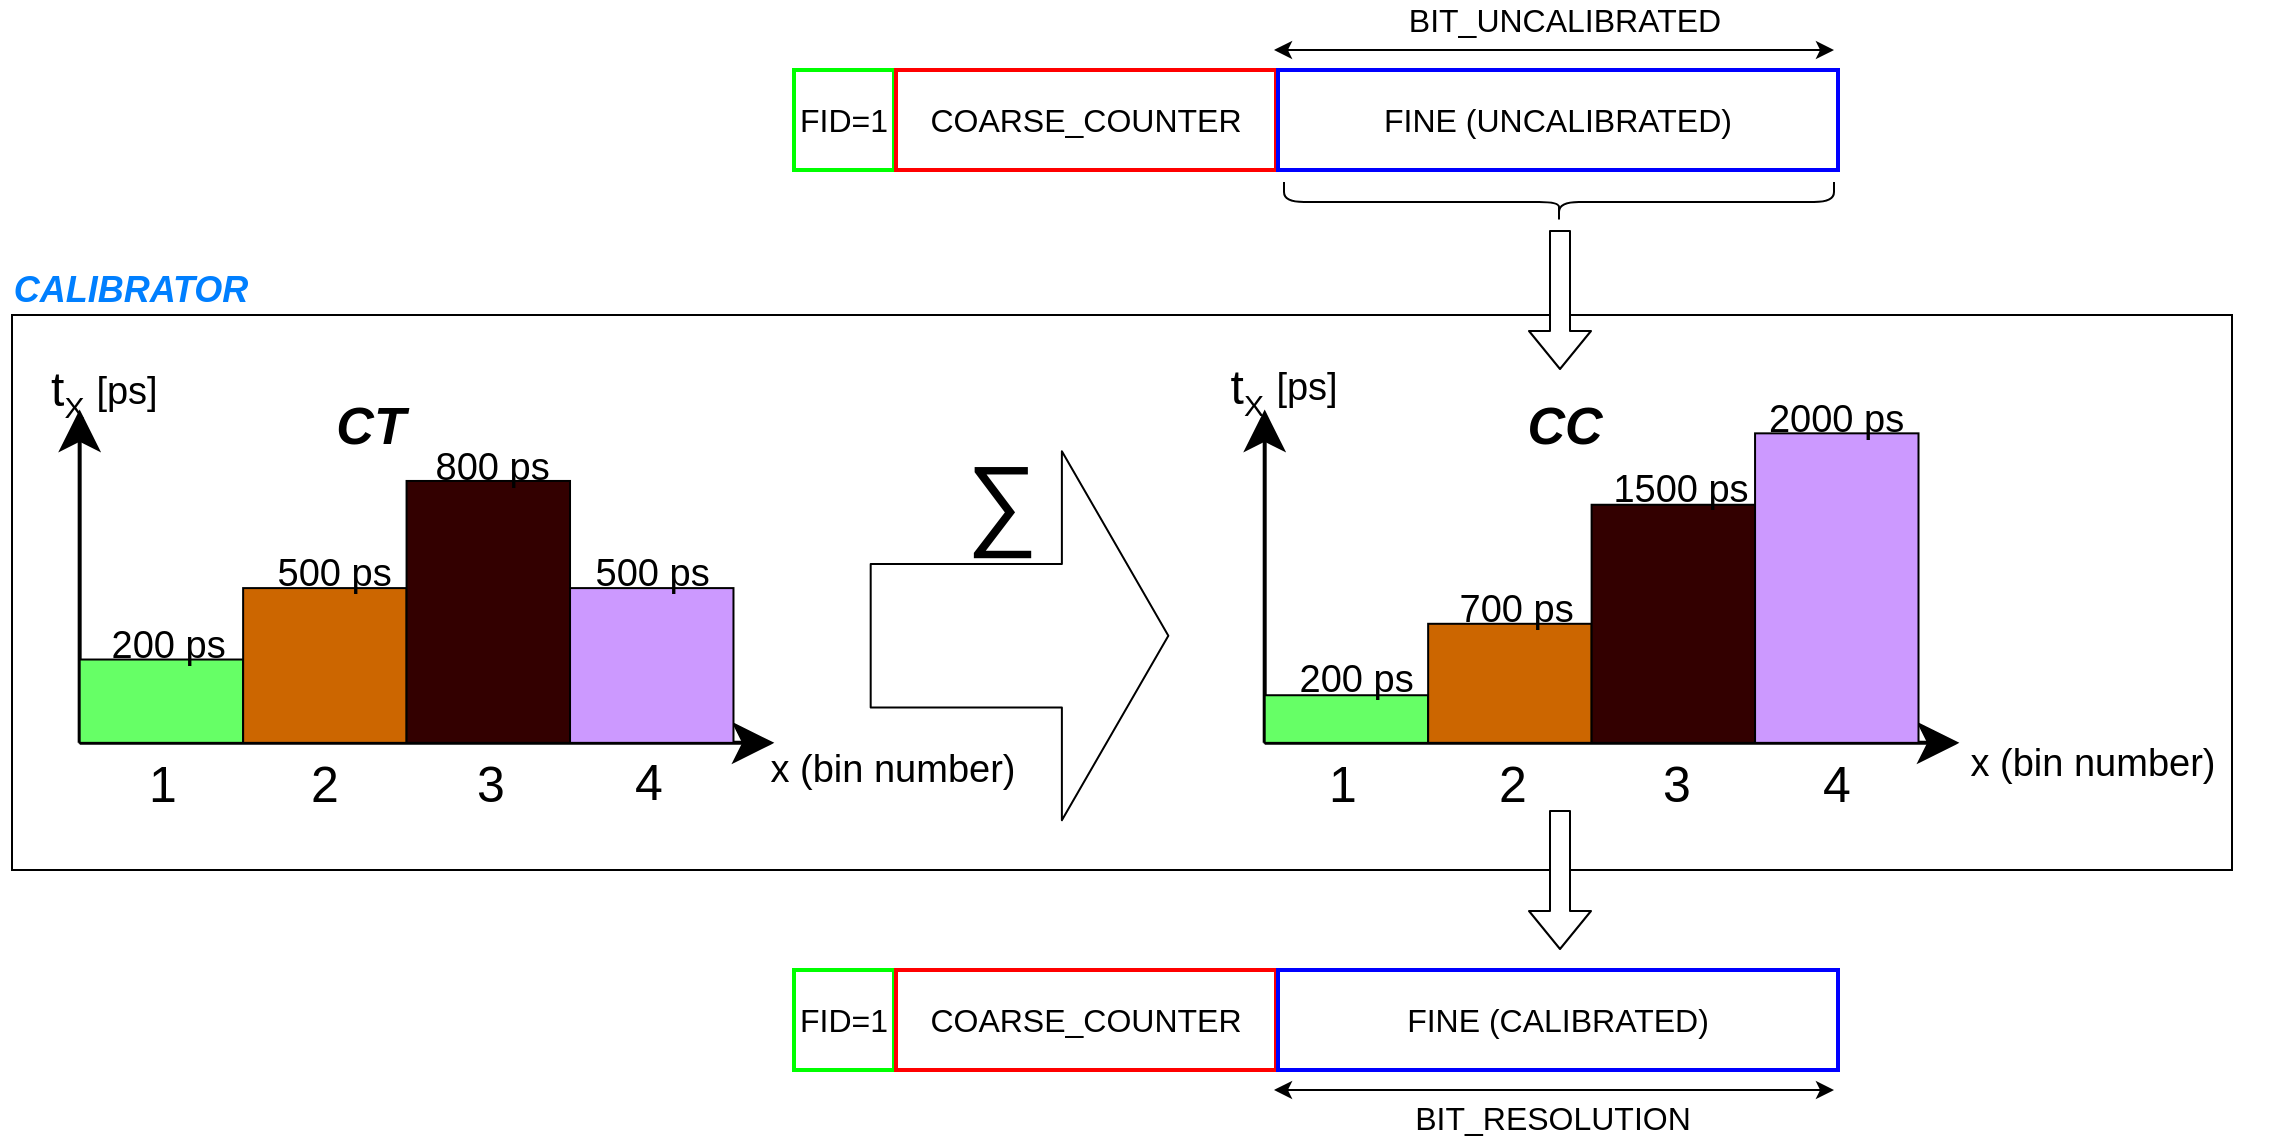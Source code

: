 <mxfile>
    <diagram id="zMx7qkubX_OFTf8XzTlB" name="Page-1">
        <mxGraphModel dx="2316" dy="758" grid="1" gridSize="10" guides="1" tooltips="1" connect="1" arrows="1" fold="1" page="1" pageScale="1" pageWidth="850" pageHeight="1100" math="0" shadow="0">
            <root>
                <mxCell id="0"/>
                <mxCell id="1" parent="0"/>
                <mxCell id="95" value="" style="rounded=1;whiteSpace=wrap;html=1;strokeColor=default;fillColor=none;arcSize=0;" parent="1" vertex="1">
                    <mxGeometry x="-290" y="472.5" width="1110" height="277.5" as="geometry"/>
                </mxCell>
                <mxCell id="96" value="&lt;font style=&quot;font-size: 18px&quot; color=&quot;#007fff&quot;&gt;&lt;b&gt;&lt;i&gt;CALIBRATOR&lt;/i&gt;&lt;/b&gt;&lt;/font&gt;" style="text;html=1;resizable=0;autosize=1;align=center;verticalAlign=middle;points=[];fillColor=none;strokeColor=none;rounded=0;" parent="1" vertex="1">
                    <mxGeometry x="-296" y="450" width="130" height="20" as="geometry"/>
                </mxCell>
                <mxCell id="97" value="&lt;font style=&quot;font-size: 16px&quot; color=&quot;#000000&quot;&gt;FID=1&lt;/font&gt;" style="whiteSpace=wrap;html=1;aspect=fixed;fontSize=18;fontColor=#ffffff;strokeColor=#00FF00;fillColor=none;strokeWidth=2;" parent="1" vertex="1">
                    <mxGeometry x="101" y="350" width="50" height="50" as="geometry"/>
                </mxCell>
                <mxCell id="98" value="&lt;font style=&quot;font-size: 16px&quot; color=&quot;#000000&quot;&gt;COARSE_COUNTER&lt;/font&gt;" style="rounded=0;whiteSpace=wrap;html=1;fontSize=18;fontColor=#007FFF;strokeColor=#FF0000;fillColor=none;strokeWidth=2;" parent="1" vertex="1">
                    <mxGeometry x="152" y="350" width="190" height="50" as="geometry"/>
                </mxCell>
                <mxCell id="99" value="&lt;font style=&quot;font-size: 16px&quot; color=&quot;#000000&quot;&gt;FINE (UNCALIBRATED)&lt;/font&gt;" style="rounded=0;whiteSpace=wrap;html=1;fontSize=18;fontColor=#007FFF;strokeColor=#0000FF;fillColor=none;strokeWidth=2;" parent="1" vertex="1">
                    <mxGeometry x="343" y="350" width="280" height="50" as="geometry"/>
                </mxCell>
                <mxCell id="100" value="" style="endArrow=classic;startArrow=classic;html=1;fontSize=16;fontColor=#000000;" parent="1" edge="1">
                    <mxGeometry width="50" height="50" relative="1" as="geometry">
                        <mxPoint x="341" y="340" as="sourcePoint"/>
                        <mxPoint x="621" y="340" as="targetPoint"/>
                    </mxGeometry>
                </mxCell>
                <mxCell id="101" value="BIT_UNCALIBRATED" style="text;html=1;resizable=0;autosize=1;align=center;verticalAlign=middle;points=[];fillColor=none;strokeColor=none;rounded=0;fontSize=16;fontColor=#000000;" parent="1" vertex="1">
                    <mxGeometry x="401" y="315" width="170" height="20" as="geometry"/>
                </mxCell>
                <mxCell id="102" value="&lt;font style=&quot;font-size: 16px&quot; color=&quot;#000000&quot;&gt;FID=1&lt;/font&gt;" style="whiteSpace=wrap;html=1;aspect=fixed;fontSize=18;fontColor=#ffffff;strokeColor=#00FF00;fillColor=none;strokeWidth=2;" parent="1" vertex="1">
                    <mxGeometry x="101" y="800" width="50" height="50" as="geometry"/>
                </mxCell>
                <mxCell id="103" value="&lt;font style=&quot;font-size: 16px&quot; color=&quot;#000000&quot;&gt;COARSE_COUNTER&lt;/font&gt;" style="rounded=0;whiteSpace=wrap;html=1;fontSize=18;fontColor=#007FFF;strokeColor=#FF0000;fillColor=none;strokeWidth=2;" parent="1" vertex="1">
                    <mxGeometry x="152" y="800" width="190" height="50" as="geometry"/>
                </mxCell>
                <mxCell id="104" value="&lt;font style=&quot;font-size: 16px&quot; color=&quot;#000000&quot;&gt;FINE (CALIBRATED)&lt;/font&gt;" style="rounded=0;whiteSpace=wrap;html=1;fontSize=18;fontColor=#007FFF;strokeColor=#0000FF;fillColor=none;strokeWidth=2;" parent="1" vertex="1">
                    <mxGeometry x="343" y="800" width="280" height="50" as="geometry"/>
                </mxCell>
                <mxCell id="105" value="" style="endArrow=classic;startArrow=classic;html=1;fontSize=16;fontColor=#000000;" parent="1" edge="1">
                    <mxGeometry width="50" height="50" relative="1" as="geometry">
                        <mxPoint x="341" y="860.0" as="sourcePoint"/>
                        <mxPoint x="621" y="860.0" as="targetPoint"/>
                    </mxGeometry>
                </mxCell>
                <mxCell id="106" value="BIT_RESOLUTION" style="text;html=1;resizable=0;autosize=1;align=center;verticalAlign=middle;points=[];fillColor=none;strokeColor=none;rounded=0;fontSize=16;fontColor=#000000;" parent="1" vertex="1">
                    <mxGeometry x="405" y="864" width="150" height="20" as="geometry"/>
                </mxCell>
                <mxCell id="107" value="" style="shape=curlyBracket;whiteSpace=wrap;html=1;rounded=1;flipH=1;fontSize=16;fontColor=#000000;strokeColor=#000000;fillColor=none;rotation=90;" parent="1" vertex="1">
                    <mxGeometry x="473.5" y="278.5" width="20" height="275" as="geometry"/>
                </mxCell>
                <mxCell id="108" value="" style="shape=flexArrow;endArrow=classic;html=1;fontSize=16;fontColor=#000000;fillColor=default;" parent="1" edge="1">
                    <mxGeometry width="50" height="50" relative="1" as="geometry">
                        <mxPoint x="484" y="430" as="sourcePoint"/>
                        <mxPoint x="484" y="500" as="targetPoint"/>
                    </mxGeometry>
                </mxCell>
                <mxCell id="109" value="" style="shape=flexArrow;endArrow=classic;html=1;fontSize=16;fontColor=#000000;fillColor=default;" parent="1" edge="1">
                    <mxGeometry width="50" height="50" relative="1" as="geometry">
                        <mxPoint x="484" y="720" as="sourcePoint"/>
                        <mxPoint x="484" y="790" as="targetPoint"/>
                    </mxGeometry>
                </mxCell>
                <mxCell id="151" value="" style="group" vertex="1" connectable="0" parent="1">
                    <mxGeometry x="-280" y="490" width="1130" height="250" as="geometry"/>
                </mxCell>
                <mxCell id="148" value="" style="group" vertex="1" connectable="0" parent="151">
                    <mxGeometry width="1130" height="250" as="geometry"/>
                </mxCell>
                <mxCell id="110" value="" style="endArrow=classic;html=1;fontSize=25;endFill=1;endSize=15;strokeWidth=2;" edge="1" parent="148">
                    <mxGeometry width="50" height="50" relative="1" as="geometry">
                        <mxPoint x="23.837" y="196.429" as="sourcePoint"/>
                        <mxPoint x="23.837" y="29.762" as="targetPoint"/>
                    </mxGeometry>
                </mxCell>
                <mxCell id="111" value="" style="endArrow=classic;html=1;fontSize=25;endFill=1;endSize=15;strokeWidth=2;" edge="1" parent="148">
                    <mxGeometry width="50" height="50" relative="1" as="geometry">
                        <mxPoint x="23.837" y="196.429" as="sourcePoint"/>
                        <mxPoint x="371.172" y="196.429" as="targetPoint"/>
                    </mxGeometry>
                </mxCell>
                <mxCell id="112" value="&lt;font style=&quot;font-size: 19px&quot; color=&quot;#000000&quot;&gt;x (bin number)&lt;/font&gt;" style="text;html=1;resizable=0;autosize=1;align=center;verticalAlign=middle;points=[];fillColor=none;strokeColor=none;rounded=0;fontSize=25;rotation=0;" vertex="1" parent="148">
                    <mxGeometry x="359.814" y="186.071" width="140" height="40" as="geometry"/>
                </mxCell>
                <mxCell id="113" value="" style="rounded=0;whiteSpace=wrap;html=1;fontSize=30;direction=south;fillColor=#66FF66;" vertex="1" parent="148">
                    <mxGeometry x="23.837" y="154.762" width="81.726" height="41.667" as="geometry"/>
                </mxCell>
                <mxCell id="114" value="" style="rounded=0;whiteSpace=wrap;html=1;fontSize=30;direction=south;fillColor=#CC6600;" vertex="1" parent="148">
                    <mxGeometry x="105.563" y="119.048" width="81.726" height="77.381" as="geometry"/>
                </mxCell>
                <mxCell id="115" value="" style="rounded=0;whiteSpace=wrap;html=1;fontSize=30;direction=south;fillColor=#330000;" vertex="1" parent="148">
                    <mxGeometry x="187.288" y="65.476" width="81.726" height="130.952" as="geometry"/>
                </mxCell>
                <mxCell id="116" value="" style="rounded=0;whiteSpace=wrap;html=1;fontSize=30;direction=south;fillColor=#CC99FF;" vertex="1" parent="148">
                    <mxGeometry x="269.014" y="119.048" width="81.726" height="77.381" as="geometry"/>
                </mxCell>
                <mxCell id="117" value="&lt;font style=&quot;font-size: 25px&quot; color=&quot;#000000&quot;&gt;1&lt;/font&gt;" style="text;html=1;resizable=0;autosize=1;align=center;verticalAlign=middle;points=[];fillColor=none;strokeColor=none;rounded=0;fontSize=25;rotation=0;" vertex="1" parent="148">
                    <mxGeometry x="49.752" y="195.833" width="30" height="40" as="geometry"/>
                </mxCell>
                <mxCell id="118" value="&lt;font style=&quot;font-size: 25px&quot; color=&quot;#000000&quot;&gt;2&lt;/font&gt;" style="text;html=1;resizable=0;autosize=1;align=center;verticalAlign=middle;points=[];fillColor=none;strokeColor=none;rounded=0;fontSize=25;rotation=0;" vertex="1" parent="148">
                    <mxGeometry x="131.477" y="195.833" width="30" height="40" as="geometry"/>
                </mxCell>
                <mxCell id="119" value="&lt;font style=&quot;font-size: 25px&quot; color=&quot;#000000&quot;&gt;3&lt;/font&gt;" style="text;html=1;resizable=0;autosize=1;align=center;verticalAlign=middle;points=[];fillColor=none;strokeColor=none;rounded=0;fontSize=25;rotation=0;" vertex="1" parent="148">
                    <mxGeometry x="214.15" y="195.833" width="30" height="40" as="geometry"/>
                </mxCell>
                <mxCell id="120" value="&lt;font style=&quot;font-size: 25px&quot; color=&quot;#000000&quot;&gt;4&lt;/font&gt;" style="text;html=1;resizable=0;autosize=1;align=center;verticalAlign=middle;points=[];fillColor=none;strokeColor=none;rounded=0;fontSize=25;rotation=0;" vertex="1" parent="148">
                    <mxGeometry x="293.036" y="195" width="30" height="40" as="geometry"/>
                </mxCell>
                <mxCell id="121" value="&lt;font color=&quot;#000000&quot;&gt;&lt;font style=&quot;font-size: 24px&quot;&gt;t&lt;/font&gt;&lt;sub&gt;&lt;font style=&quot;font-size: 15px&quot;&gt;X&lt;/font&gt;&lt;font style=&quot;font-size: 19px&quot;&gt;&amp;nbsp;&lt;/font&gt;&lt;/sub&gt;&lt;/font&gt;" style="text;html=1;resizable=0;autosize=1;align=center;verticalAlign=middle;points=[];fillColor=none;strokeColor=none;rounded=0;fontSize=25;rotation=0;" vertex="1" parent="148">
                    <mxGeometry y="-4.167" width="40" height="50" as="geometry"/>
                </mxCell>
                <mxCell id="122" value="&lt;font style=&quot;font-size: 19px&quot; color=&quot;#000000&quot;&gt;[ps]&lt;/font&gt;" style="text;html=1;resizable=0;autosize=1;align=center;verticalAlign=middle;points=[];fillColor=none;strokeColor=none;rounded=0;fontSize=25;rotation=0;" vertex="1" parent="148">
                    <mxGeometry x="21.759" y="-3.095" width="50" height="40" as="geometry"/>
                </mxCell>
                <mxCell id="124" value="&lt;font color=&quot;#000000&quot; style=&quot;font-size: 19px&quot;&gt;&lt;font style=&quot;font-size: 19px&quot;&gt;200 ps&lt;/font&gt;&lt;sub&gt;&amp;nbsp;&lt;/sub&gt;&lt;/font&gt;" style="text;html=1;resizable=0;autosize=1;align=center;verticalAlign=middle;points=[];fillColor=none;strokeColor=none;rounded=0;fontSize=25;rotation=0;" vertex="1" parent="148">
                    <mxGeometry x="30.417" y="126.488" width="80" height="40" as="geometry"/>
                </mxCell>
                <mxCell id="125" value="&lt;font color=&quot;#000000&quot; style=&quot;font-size: 19px&quot;&gt;&lt;font style=&quot;font-size: 19px&quot;&gt;500 ps&lt;/font&gt;&lt;sub&gt;&amp;nbsp;&lt;/sub&gt;&lt;/font&gt;" style="text;html=1;resizable=0;autosize=1;align=center;verticalAlign=middle;points=[];fillColor=none;strokeColor=none;rounded=0;fontSize=25;rotation=0;" vertex="1" parent="148">
                    <mxGeometry x="112.939" y="89.702" width="80" height="40" as="geometry"/>
                </mxCell>
                <mxCell id="126" value="&lt;font color=&quot;#000000&quot; style=&quot;font-size: 19px&quot;&gt;&lt;font style=&quot;font-size: 19px&quot;&gt;500 ps&lt;/font&gt;&lt;sub&gt;&amp;nbsp;&lt;/sub&gt;&lt;/font&gt;" style="text;html=1;resizable=0;autosize=1;align=center;verticalAlign=middle;points=[];fillColor=none;strokeColor=none;rounded=0;fontSize=25;rotation=0;" vertex="1" parent="148">
                    <mxGeometry x="271.808" y="89.702" width="80" height="40" as="geometry"/>
                </mxCell>
                <mxCell id="127" value="&lt;font color=&quot;#000000&quot; style=&quot;font-size: 19px&quot;&gt;&lt;font style=&quot;font-size: 19px&quot;&gt;800 ps&lt;/font&gt;&lt;sub&gt;&amp;nbsp;&lt;/sub&gt;&lt;/font&gt;" style="text;html=1;resizable=0;autosize=1;align=center;verticalAlign=middle;points=[];fillColor=none;strokeColor=none;rounded=0;fontSize=25;rotation=0;" vertex="1" parent="148">
                    <mxGeometry x="191.975" y="36.964" width="80" height="40" as="geometry"/>
                </mxCell>
                <mxCell id="128" value="" style="shape=flexArrow;endArrow=classic;html=1;endWidth=111.765;endSize=17.412;width=71.765;" edge="1" parent="148">
                    <mxGeometry width="50" height="50" relative="1" as="geometry">
                        <mxPoint x="418.845" y="142.857" as="sourcePoint"/>
                        <mxPoint x="568.676" y="142.857" as="targetPoint"/>
                    </mxGeometry>
                </mxCell>
                <mxCell id="129" value="" style="endArrow=classic;html=1;fontSize=25;endFill=1;endSize=15;strokeWidth=2;" edge="1" parent="148">
                    <mxGeometry width="50" height="50" relative="1" as="geometry">
                        <mxPoint x="616.349" y="196.429" as="sourcePoint"/>
                        <mxPoint x="616.349" y="29.762" as="targetPoint"/>
                    </mxGeometry>
                </mxCell>
                <mxCell id="130" value="" style="endArrow=classic;html=1;fontSize=25;endFill=1;endSize=15;strokeWidth=2;" edge="1" parent="148">
                    <mxGeometry width="50" height="50" relative="1" as="geometry">
                        <mxPoint x="616.349" y="196.429" as="sourcePoint"/>
                        <mxPoint x="963.684" y="196.429" as="targetPoint"/>
                    </mxGeometry>
                </mxCell>
                <mxCell id="131" value="" style="rounded=0;whiteSpace=wrap;html=1;fontSize=30;direction=south;fillColor=#66FF66;" vertex="1" parent="148">
                    <mxGeometry x="616.349" y="172.619" width="81.726" height="23.81" as="geometry"/>
                </mxCell>
                <mxCell id="132" value="" style="rounded=0;whiteSpace=wrap;html=1;fontSize=30;direction=south;fillColor=#CC6600;" vertex="1" parent="148">
                    <mxGeometry x="698.075" y="136.905" width="81.726" height="59.524" as="geometry"/>
                </mxCell>
                <mxCell id="133" value="" style="rounded=0;whiteSpace=wrap;html=1;fontSize=30;direction=south;fillColor=#330000;" vertex="1" parent="148">
                    <mxGeometry x="779.801" y="77.381" width="81.726" height="119.048" as="geometry"/>
                </mxCell>
                <mxCell id="134" value="" style="rounded=0;whiteSpace=wrap;html=1;fontSize=30;direction=south;fillColor=#CC99FF;" vertex="1" parent="148">
                    <mxGeometry x="861.527" y="41.667" width="81.726" height="154.762" as="geometry"/>
                </mxCell>
                <mxCell id="135" value="&lt;font style=&quot;font-size: 25px&quot; color=&quot;#000000&quot;&gt;1&lt;/font&gt;" style="text;html=1;resizable=0;autosize=1;align=center;verticalAlign=middle;points=[];fillColor=none;strokeColor=none;rounded=0;fontSize=25;rotation=0;" vertex="1" parent="148">
                    <mxGeometry x="640.371" y="195.833" width="30" height="40" as="geometry"/>
                </mxCell>
                <mxCell id="136" value="&lt;font style=&quot;font-size: 25px&quot; color=&quot;#000000&quot;&gt;2&lt;/font&gt;" style="text;html=1;resizable=0;autosize=1;align=center;verticalAlign=middle;points=[];fillColor=none;strokeColor=none;rounded=0;fontSize=25;rotation=0;" vertex="1" parent="148">
                    <mxGeometry x="724.937" y="195.833" width="30" height="40" as="geometry"/>
                </mxCell>
                <mxCell id="137" value="&lt;font style=&quot;font-size: 25px&quot; color=&quot;#000000&quot;&gt;3&lt;/font&gt;" style="text;html=1;resizable=0;autosize=1;align=center;verticalAlign=middle;points=[];fillColor=none;strokeColor=none;rounded=0;fontSize=25;rotation=0;" vertex="1" parent="148">
                    <mxGeometry x="806.662" y="195.833" width="30" height="40" as="geometry"/>
                </mxCell>
                <mxCell id="138" value="&lt;font style=&quot;font-size: 25px&quot; color=&quot;#000000&quot;&gt;4&lt;/font&gt;" style="text;html=1;resizable=0;autosize=1;align=center;verticalAlign=middle;points=[];fillColor=none;strokeColor=none;rounded=0;fontSize=25;rotation=0;" vertex="1" parent="148">
                    <mxGeometry x="887.442" y="195.833" width="30" height="40" as="geometry"/>
                </mxCell>
                <mxCell id="139" value="&lt;font color=&quot;#000000&quot;&gt;&lt;font style=&quot;font-size: 24px&quot;&gt;t&lt;/font&gt;&lt;sub&gt;&lt;font style=&quot;font-size: 15px&quot;&gt;X&lt;/font&gt;&lt;font style=&quot;font-size: 28px&quot;&gt;&amp;nbsp;&lt;/font&gt;&lt;/sub&gt;&lt;/font&gt;" style="text;html=1;resizable=0;autosize=1;align=center;verticalAlign=middle;points=[];fillColor=none;strokeColor=none;rounded=0;fontSize=25;rotation=0;" vertex="1" parent="148">
                    <mxGeometry x="590.62" y="-4.167" width="40" height="50" as="geometry"/>
                </mxCell>
                <mxCell id="140" value="&lt;font style=&quot;font-size: 19px&quot; color=&quot;#000000&quot;&gt;[ps]&lt;/font&gt;" style="text;html=1;resizable=0;autosize=1;align=center;verticalAlign=middle;points=[];fillColor=none;strokeColor=none;rounded=0;fontSize=25;rotation=0;" vertex="1" parent="148">
                    <mxGeometry x="612.378" y="-4.762" width="50" height="40" as="geometry"/>
                </mxCell>
                <mxCell id="142" value="&lt;font color=&quot;#000000&quot; style=&quot;font-size: 19px&quot;&gt;&lt;font style=&quot;font-size: 19px&quot;&gt;200 ps&lt;/font&gt;&lt;sub&gt;&amp;nbsp;&lt;/sub&gt;&lt;/font&gt;" style="text;html=1;resizable=0;autosize=1;align=center;verticalAlign=middle;points=[];fillColor=none;strokeColor=none;rounded=0;fontSize=25;rotation=0;" vertex="1" parent="148">
                    <mxGeometry x="623.876" y="142.679" width="80" height="40" as="geometry"/>
                </mxCell>
                <mxCell id="143" value="&lt;font color=&quot;#000000&quot; style=&quot;font-size: 19px&quot;&gt;&lt;font style=&quot;font-size: 19px&quot;&gt;700 ps&lt;/font&gt;&lt;sub&gt;&amp;nbsp;&lt;/sub&gt;&lt;/font&gt;" style="text;html=1;resizable=0;autosize=1;align=center;verticalAlign=middle;points=[];fillColor=none;strokeColor=none;rounded=0;fontSize=25;rotation=0;" vertex="1" parent="148">
                    <mxGeometry x="703.559" y="107.56" width="80" height="40" as="geometry"/>
                </mxCell>
                <mxCell id="144" value="&lt;font color=&quot;#000000&quot; style=&quot;font-size: 19px&quot;&gt;&lt;font style=&quot;font-size: 19px&quot;&gt;2000 ps&lt;/font&gt;&lt;sub&gt;&amp;nbsp;&lt;/sub&gt;&lt;/font&gt;" style="text;html=1;resizable=0;autosize=1;align=center;verticalAlign=middle;points=[];fillColor=none;strokeColor=none;rounded=0;fontSize=25;rotation=0;" vertex="1" parent="148">
                    <mxGeometry x="859.023" y="13.155" width="90" height="40" as="geometry"/>
                </mxCell>
                <mxCell id="145" value="&lt;font color=&quot;#000000&quot; style=&quot;font-size: 19px&quot;&gt;1500 ps&lt;/font&gt;" style="text;html=1;resizable=0;autosize=1;align=center;verticalAlign=middle;points=[];fillColor=none;strokeColor=none;rounded=0;fontSize=25;rotation=0;" vertex="1" parent="148">
                    <mxGeometry x="783.922" y="45.536" width="80" height="40" as="geometry"/>
                </mxCell>
                <mxCell id="146" value="&lt;font style=&quot;font-size: 19px&quot; color=&quot;#000000&quot;&gt;x (bin number)&lt;/font&gt;" style="text;html=1;resizable=0;autosize=1;align=center;verticalAlign=middle;points=[];fillColor=none;strokeColor=none;rounded=0;fontSize=25;rotation=0;" vertex="1" parent="148">
                    <mxGeometry x="959.633" y="182.738" width="140" height="40" as="geometry"/>
                </mxCell>
                <mxCell id="147" value="&lt;font color=&quot;#000000&quot; size=&quot;1&quot;&gt;&lt;i style=&quot;font-size: 50px&quot;&gt;∑&lt;/i&gt;&lt;/font&gt;" style="text;whiteSpace=wrap;html=1;fontSize=18;fontColor=#FF0000;" vertex="1" parent="148">
                    <mxGeometry x="463.864" y="39.381" width="40.863" height="36.012" as="geometry"/>
                </mxCell>
                <mxCell id="150" value="&lt;i&gt;&lt;b&gt;&lt;font color=&quot;#000000&quot;&gt;CC&lt;/font&gt;&lt;/b&gt;&lt;/i&gt;" style="text;html=1;resizable=0;autosize=1;align=center;verticalAlign=middle;points=[];fillColor=none;strokeColor=none;rounded=0;fontSize=26;" vertex="1" parent="148">
                    <mxGeometry x="741.328" y="18.157" width="50" height="40" as="geometry"/>
                </mxCell>
                <mxCell id="149" value="&lt;i&gt;&lt;b&gt;&lt;font color=&quot;#000000&quot;&gt;CT&lt;/font&gt;&lt;/b&gt;&lt;/i&gt;" style="text;html=1;resizable=0;autosize=1;align=center;verticalAlign=middle;points=[];fillColor=none;strokeColor=none;rounded=0;fontSize=26;" vertex="1" parent="151">
                    <mxGeometry x="143.859" y="17.857" width="50" height="40" as="geometry"/>
                </mxCell>
            </root>
        </mxGraphModel>
    </diagram>
</mxfile>